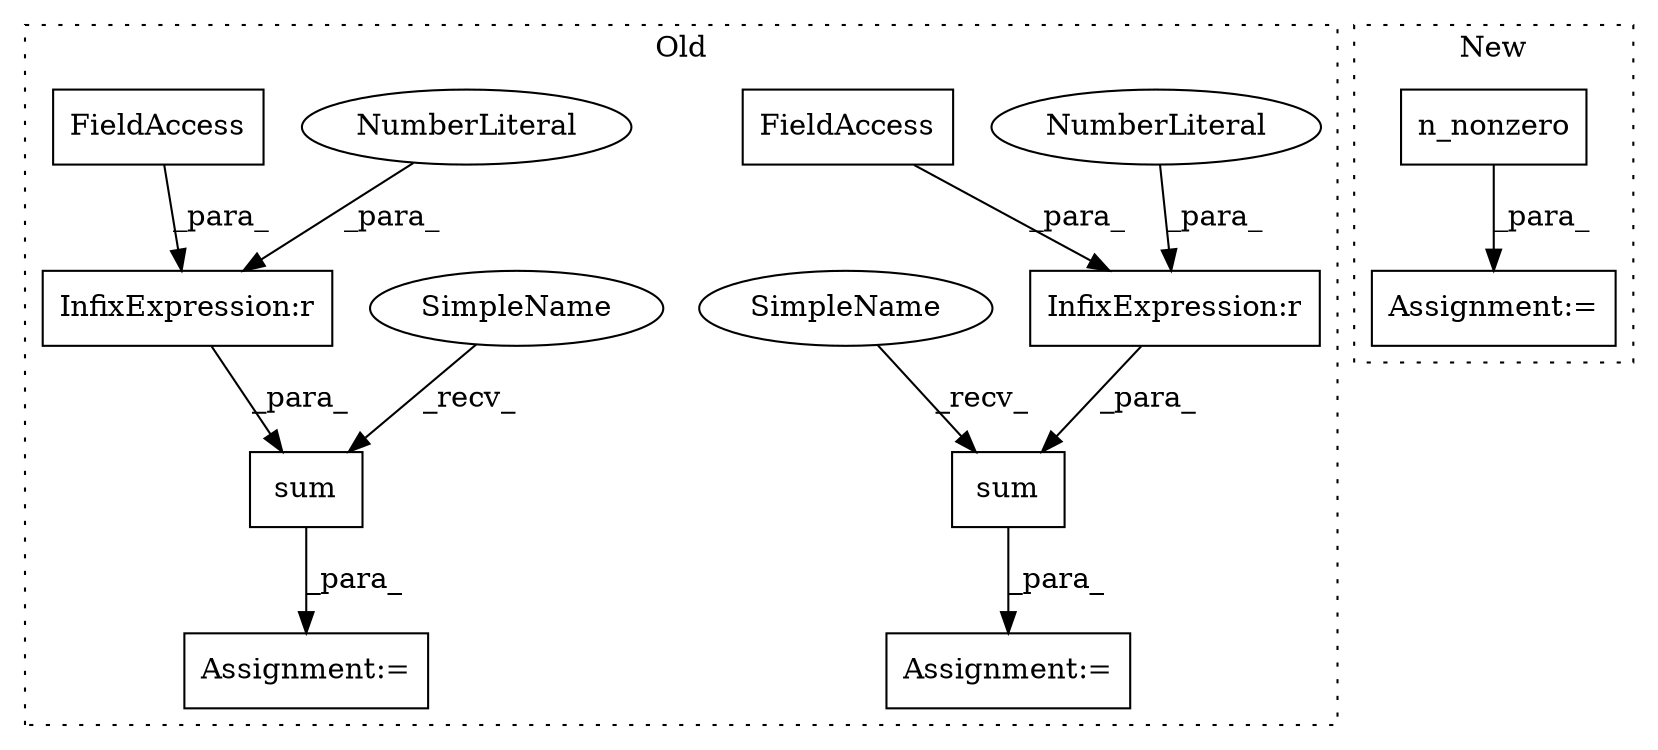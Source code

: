 digraph G {
subgraph cluster0 {
1 [label="sum" a="32" s="1345,1363" l="4,1" shape="box"];
3 [label="InfixExpression:r" a="27" s="1358" l="4" shape="box"];
4 [label="NumberLiteral" a="34" s="1362" l="1" shape="ellipse"];
5 [label="FieldAccess" a="22" s="1349" l="9" shape="box"];
6 [label="Assignment:=" a="7" s="1338" l="1" shape="box"];
8 [label="sum" a="32" s="1530,1548" l="4,1" shape="box"];
9 [label="InfixExpression:r" a="27" s="1543" l="4" shape="box"];
10 [label="NumberLiteral" a="34" s="1547" l="1" shape="ellipse"];
11 [label="FieldAccess" a="22" s="1534" l="9" shape="box"];
12 [label="Assignment:=" a="7" s="1523" l="1" shape="box"];
13 [label="SimpleName" a="42" s="1339" l="5" shape="ellipse"];
14 [label="SimpleName" a="42" s="1524" l="5" shape="ellipse"];
label = "Old";
style="dotted";
}
subgraph cluster1 {
2 [label="n_nonzero" a="32" s="1342,1356" l="10,1" shape="box"];
7 [label="Assignment:=" a="7" s="1337" l="1" shape="box"];
label = "New";
style="dotted";
}
1 -> 6 [label="_para_"];
2 -> 7 [label="_para_"];
3 -> 1 [label="_para_"];
4 -> 3 [label="_para_"];
5 -> 3 [label="_para_"];
8 -> 12 [label="_para_"];
9 -> 8 [label="_para_"];
10 -> 9 [label="_para_"];
11 -> 9 [label="_para_"];
13 -> 1 [label="_recv_"];
14 -> 8 [label="_recv_"];
}